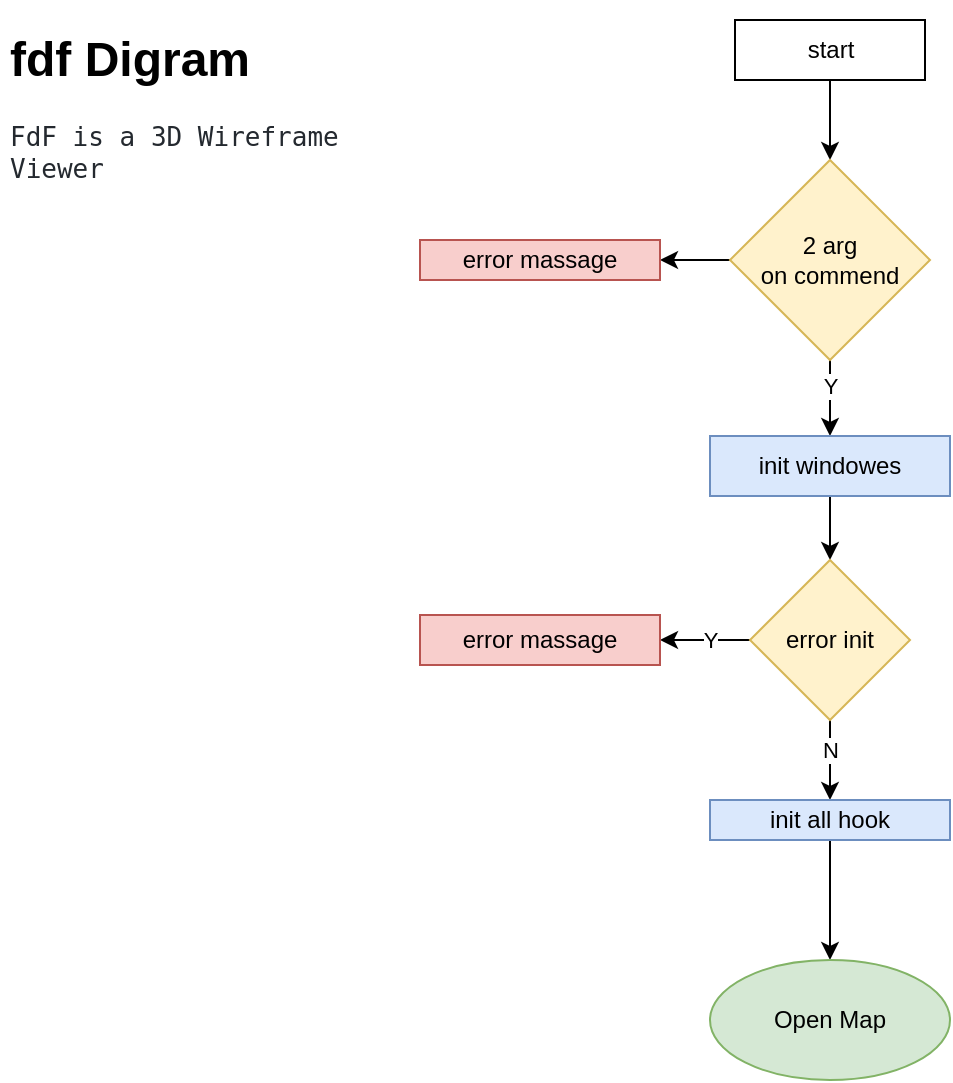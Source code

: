<mxfile version="15.4.0" type="device"><diagram id="DyRnJIJfSxNWPcDx8unU" name="Page-1"><mxGraphModel dx="907" dy="807" grid="1" gridSize="10" guides="1" tooltips="1" connect="1" arrows="1" fold="1" page="1" pageScale="1" pageWidth="850" pageHeight="1100" math="0" shadow="0"><root><mxCell id="0"/><mxCell id="1" parent="0"/><mxCell id="zN6bX3J-Q0eAuHHvcx33-21" style="edgeStyle=orthogonalEdgeStyle;rounded=0;orthogonalLoop=1;jettySize=auto;html=1;exitX=0.5;exitY=1;exitDx=0;exitDy=0;entryX=0.5;entryY=0;entryDx=0;entryDy=0;" edge="1" parent="1" source="zN6bX3J-Q0eAuHHvcx33-1" target="zN6bX3J-Q0eAuHHvcx33-2"><mxGeometry relative="1" as="geometry"/></mxCell><mxCell id="zN6bX3J-Q0eAuHHvcx33-1" value="start" style="rounded=0;whiteSpace=wrap;html=1;" vertex="1" parent="1"><mxGeometry x="367.5" y="10" width="95" height="30" as="geometry"/></mxCell><mxCell id="zN6bX3J-Q0eAuHHvcx33-6" value="" style="edgeStyle=orthogonalEdgeStyle;rounded=0;orthogonalLoop=1;jettySize=auto;html=1;" edge="1" parent="1" source="zN6bX3J-Q0eAuHHvcx33-2" target="zN6bX3J-Q0eAuHHvcx33-5"><mxGeometry relative="1" as="geometry"/></mxCell><mxCell id="zN6bX3J-Q0eAuHHvcx33-14" value="Y" style="edgeLabel;html=1;align=center;verticalAlign=middle;resizable=0;points=[];" vertex="1" connectable="0" parent="zN6bX3J-Q0eAuHHvcx33-6"><mxGeometry x="-0.375" relative="1" as="geometry"><mxPoint as="offset"/></mxGeometry></mxCell><mxCell id="zN6bX3J-Q0eAuHHvcx33-12" style="edgeStyle=orthogonalEdgeStyle;rounded=0;orthogonalLoop=1;jettySize=auto;html=1;exitX=0;exitY=0.5;exitDx=0;exitDy=0;" edge="1" parent="1" source="zN6bX3J-Q0eAuHHvcx33-2" target="zN6bX3J-Q0eAuHHvcx33-3"><mxGeometry relative="1" as="geometry"/></mxCell><mxCell id="zN6bX3J-Q0eAuHHvcx33-2" value="2 arg&lt;br&gt;on commend" style="rhombus;whiteSpace=wrap;html=1;fillColor=#fff2cc;strokeColor=#d6b656;" vertex="1" parent="1"><mxGeometry x="365" y="80" width="100" height="100" as="geometry"/></mxCell><mxCell id="zN6bX3J-Q0eAuHHvcx33-3" value="error massage" style="rounded=0;whiteSpace=wrap;html=1;fillColor=#f8cecc;strokeColor=#b85450;" vertex="1" parent="1"><mxGeometry x="210" y="120" width="120" height="20" as="geometry"/></mxCell><mxCell id="zN6bX3J-Q0eAuHHvcx33-9" value="" style="edgeStyle=orthogonalEdgeStyle;rounded=0;orthogonalLoop=1;jettySize=auto;html=1;" edge="1" parent="1" source="zN6bX3J-Q0eAuHHvcx33-5" target="zN6bX3J-Q0eAuHHvcx33-8"><mxGeometry relative="1" as="geometry"/></mxCell><mxCell id="zN6bX3J-Q0eAuHHvcx33-5" value="init windowes" style="whiteSpace=wrap;html=1;fillColor=#dae8fc;strokeColor=#6c8ebf;" vertex="1" parent="1"><mxGeometry x="355" y="218" width="120" height="30" as="geometry"/></mxCell><mxCell id="zN6bX3J-Q0eAuHHvcx33-11" value="" style="edgeStyle=orthogonalEdgeStyle;rounded=0;orthogonalLoop=1;jettySize=auto;html=1;" edge="1" parent="1" source="zN6bX3J-Q0eAuHHvcx33-8" target="zN6bX3J-Q0eAuHHvcx33-10"><mxGeometry relative="1" as="geometry"/></mxCell><mxCell id="zN6bX3J-Q0eAuHHvcx33-13" value="Y" style="edgeLabel;html=1;align=center;verticalAlign=middle;resizable=0;points=[];" vertex="1" connectable="0" parent="zN6bX3J-Q0eAuHHvcx33-11"><mxGeometry x="0.254" relative="1" as="geometry"><mxPoint x="8" as="offset"/></mxGeometry></mxCell><mxCell id="zN6bX3J-Q0eAuHHvcx33-16" value="" style="edgeStyle=orthogonalEdgeStyle;rounded=0;orthogonalLoop=1;jettySize=auto;html=1;" edge="1" parent="1" source="zN6bX3J-Q0eAuHHvcx33-8" target="zN6bX3J-Q0eAuHHvcx33-15"><mxGeometry relative="1" as="geometry"/></mxCell><mxCell id="zN6bX3J-Q0eAuHHvcx33-17" value="N" style="edgeLabel;html=1;align=center;verticalAlign=middle;resizable=0;points=[];" vertex="1" connectable="0" parent="zN6bX3J-Q0eAuHHvcx33-16"><mxGeometry x="-0.272" relative="1" as="geometry"><mxPoint as="offset"/></mxGeometry></mxCell><mxCell id="zN6bX3J-Q0eAuHHvcx33-8" value="error init" style="rhombus;whiteSpace=wrap;html=1;strokeColor=#d6b656;fillColor=#fff2cc;" vertex="1" parent="1"><mxGeometry x="375" y="280" width="80" height="80" as="geometry"/></mxCell><mxCell id="zN6bX3J-Q0eAuHHvcx33-10" value="error massage" style="whiteSpace=wrap;html=1;strokeColor=#b85450;fillColor=#f8cecc;" vertex="1" parent="1"><mxGeometry x="210" y="307.5" width="120" height="25" as="geometry"/></mxCell><mxCell id="zN6bX3J-Q0eAuHHvcx33-19" value="" style="edgeStyle=orthogonalEdgeStyle;rounded=0;orthogonalLoop=1;jettySize=auto;html=1;" edge="1" parent="1" source="zN6bX3J-Q0eAuHHvcx33-15" target="zN6bX3J-Q0eAuHHvcx33-18"><mxGeometry relative="1" as="geometry"/></mxCell><mxCell id="zN6bX3J-Q0eAuHHvcx33-15" value="init all hook" style="whiteSpace=wrap;html=1;strokeColor=#6c8ebf;fillColor=#dae8fc;" vertex="1" parent="1"><mxGeometry x="355" y="400" width="120" height="20" as="geometry"/></mxCell><mxCell id="zN6bX3J-Q0eAuHHvcx33-18" value="Open Map" style="ellipse;whiteSpace=wrap;html=1;strokeColor=#82b366;fillColor=#d5e8d4;" vertex="1" parent="1"><mxGeometry x="355" y="480" width="120" height="60" as="geometry"/></mxCell><mxCell id="zN6bX3J-Q0eAuHHvcx33-22" value="&lt;h1&gt;fdf Digram&lt;/h1&gt;&lt;p&gt;&lt;font color=&quot;#24292f&quot; face=&quot;monospace&quot;&gt;&lt;span style=&quot;font-size: 13px&quot;&gt;FdF is a 3D Wireframe Viewer&lt;/span&gt;&lt;/font&gt;&lt;br&gt;&lt;/p&gt;" style="text;html=1;strokeColor=none;fillColor=none;spacing=5;spacingTop=-20;whiteSpace=wrap;overflow=hidden;rounded=0;" vertex="1" parent="1"><mxGeometry y="10" width="190" height="120" as="geometry"/></mxCell></root></mxGraphModel></diagram></mxfile>